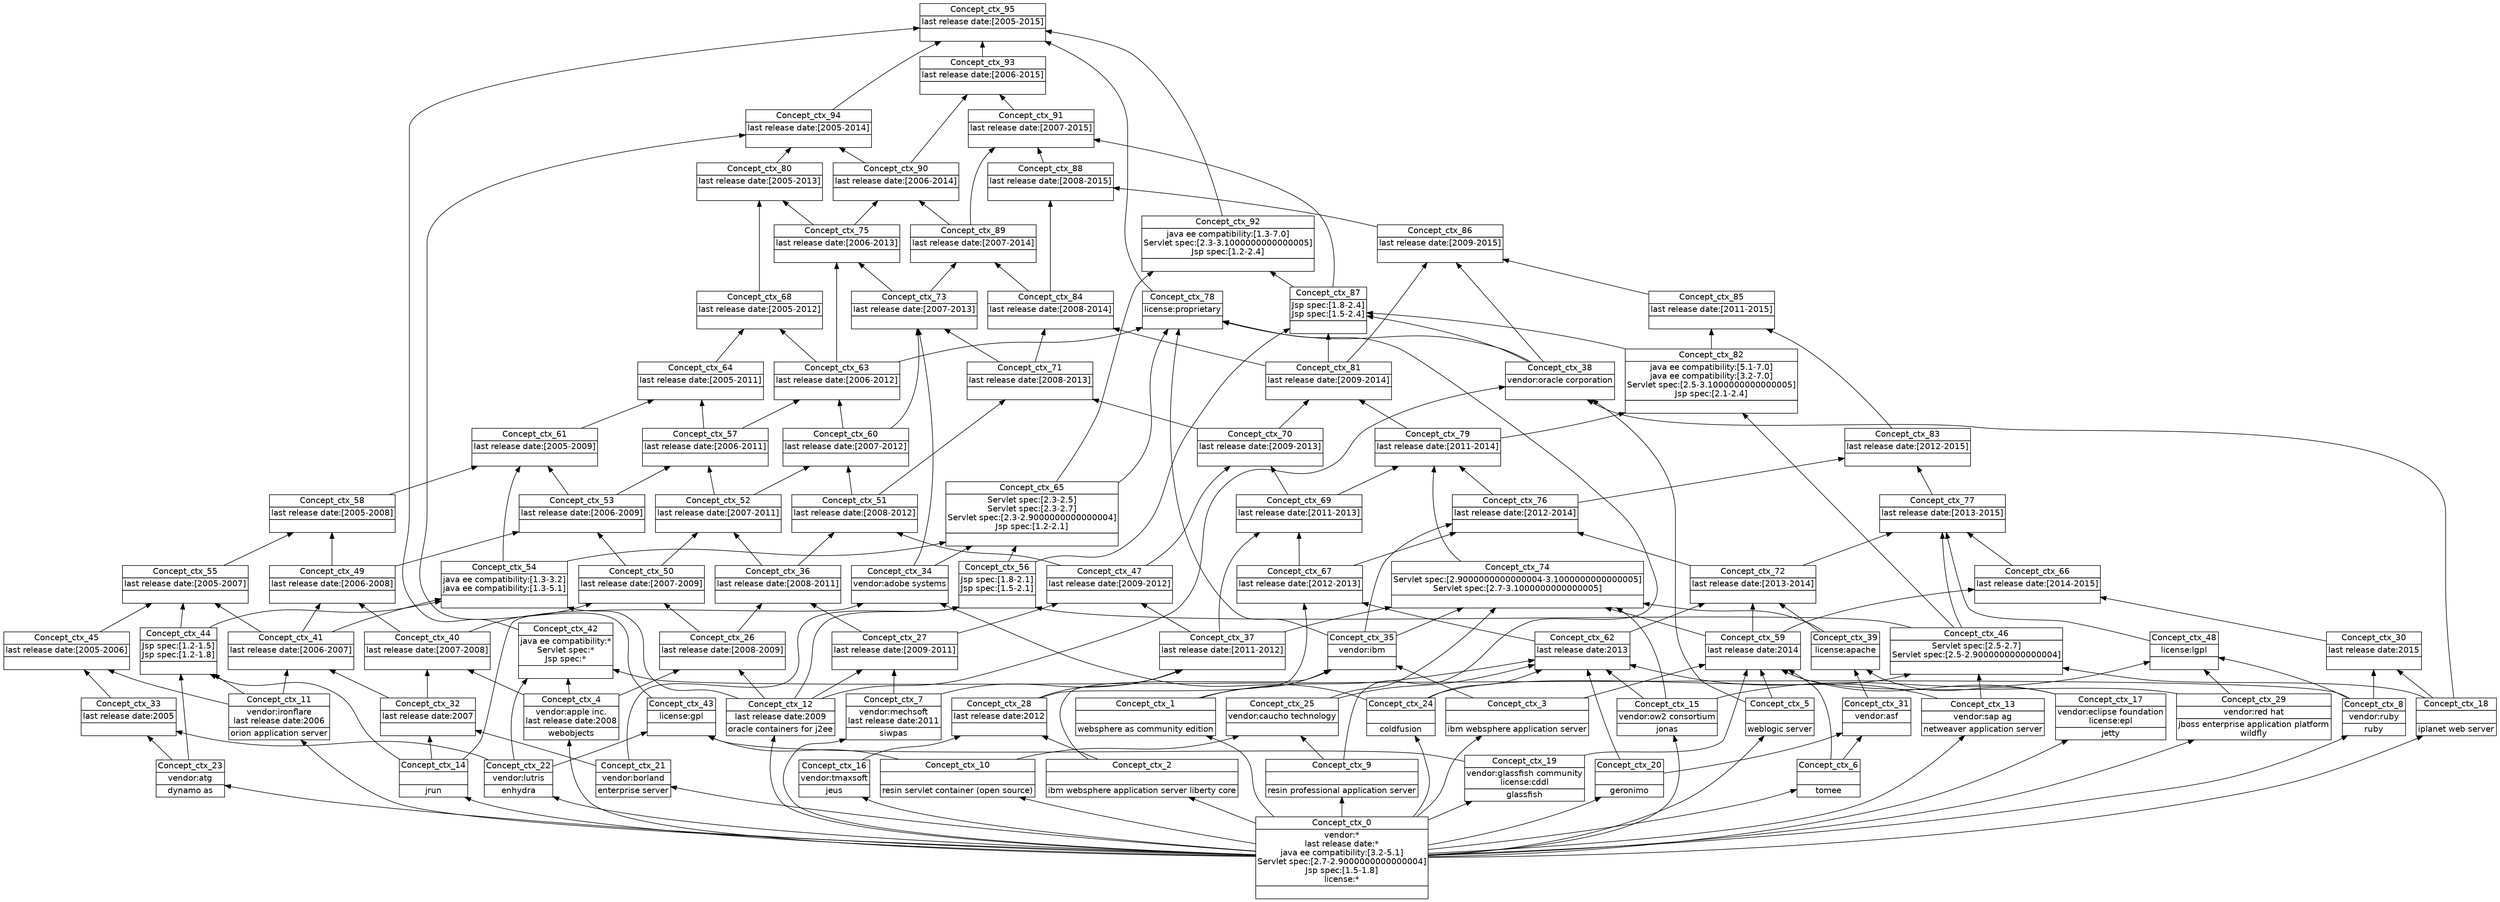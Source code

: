 digraph G { 
	rankdir=BT;
	margin=0;
	node [margin="0.03,0.03",fontname="DejaVu Sans"];
	ranksep=0.3;
	nodesep=0.2;
//graph[label="name:ctx,concept number:96,object number:26,attribute number:111"
116 [shape=none,label=<<table border="0" cellborder="1" cellspacing="0" port="p"><tr><td>Concept_ctx_0</td></tr><tr><td>vendor:*<br/>last release date:*<br/>java ee compatibility:[3.2-5.1]<br/>Servlet spec:[2.7-2.9000000000000004]<br/>Jsp spec:[1.5-1.8]<br/>license:*<br/></td></tr><tr><td><br/></td></tr></table>>];
100 [shape=none,label=<<table border="0" cellborder="1" cellspacing="0" port="p"><tr><td>Concept_ctx_22</td></tr><tr><td>vendor:lutris<br/></td></tr><tr><td>enhydra<br/></td></tr></table>>];
101 [shape=none,label=<<table border="0" cellborder="1" cellspacing="0" port="p"><tr><td>Concept_ctx_21</td></tr><tr><td>vendor:borland<br/></td></tr><tr><td>enterprise server<br/></td></tr></table>>];
103 [shape=none,label=<<table border="0" cellborder="1" cellspacing="0" port="p"><tr><td>Concept_ctx_19</td></tr><tr><td>vendor:glassfish community<br/>license:cddl<br/></td></tr><tr><td>glassfish<br/></td></tr></table>>];
106 [shape=none,label=<<table border="0" cellborder="1" cellspacing="0" port="p"><tr><td>Concept_ctx_17</td></tr><tr><td>vendor:eclipse foundation<br/>license:epl<br/></td></tr><tr><td>jetty<br/></td></tr></table>>];
107 [shape=none,label=<<table border="0" cellborder="1" cellspacing="0" port="p"><tr><td>Concept_ctx_16</td></tr><tr><td>vendor:tmaxsoft<br/></td></tr><tr><td>jeus<br/></td></tr></table>>];
108 [shape=none,label=<<table border="0" cellborder="1" cellspacing="0" port="p"><tr><td>Concept_ctx_15</td></tr><tr><td>vendor:ow2 consortium<br/></td></tr><tr><td>jonas<br/></td></tr></table>>];
109 [shape=none,label=<<table border="0" cellborder="1" cellspacing="0" port="p"><tr><td>Concept_ctx_13</td></tr><tr><td>vendor:sap ag<br/></td></tr><tr><td>netweaver application server<br/></td></tr></table>>];
110 [shape=none,label=<<table border="0" cellborder="1" cellspacing="0" port="p"><tr><td>Concept_ctx_11</td></tr><tr><td>vendor:ironflare<br/>last release date:2006<br/></td></tr><tr><td>orion application server<br/></td></tr></table>>];
112 [shape=none,label=<<table border="0" cellborder="1" cellspacing="0" port="p"><tr><td>Concept_ctx_8</td></tr><tr><td>vendor:ruby<br/></td></tr><tr><td>ruby<br/></td></tr></table>>];
113 [shape=none,label=<<table border="0" cellborder="1" cellspacing="0" port="p"><tr><td>Concept_ctx_7</td></tr><tr><td>vendor:mechsoft<br/>last release date:2011<br/></td></tr><tr><td>siwpas<br/></td></tr></table>>];
114 [shape=none,label=<<table border="0" cellborder="1" cellspacing="0" port="p"><tr><td>Concept_ctx_4</td></tr><tr><td>vendor:apple inc.<br/>last release date:2008<br/></td></tr><tr><td>webobjects<br/></td></tr></table>>];
118 [shape=none,label=<<table border="0" cellborder="1" cellspacing="0" port="p"><tr><td>Concept_ctx_14</td></tr><tr><td><br/></td></tr><tr><td>jrun<br/></td></tr></table>>];
120 [shape=none,label=<<table border="0" cellborder="1" cellspacing="0" port="p"><tr><td>Concept_ctx_12</td></tr><tr><td>last release date:2009<br/></td></tr><tr><td>oracle containers for j2ee<br/></td></tr></table>>];
121 [shape=none,label=<<table border="0" cellborder="1" cellspacing="0" port="p"><tr><td>Concept_ctx_2</td></tr><tr><td><br/></td></tr><tr><td>ibm websphere application server liberty core<br/></td></tr></table>>];
123 [shape=none,label=<<table border="0" cellborder="1" cellspacing="0" port="p"><tr><td>Concept_ctx_20</td></tr><tr><td><br/></td></tr><tr><td>geronimo<br/></td></tr></table>>];
124 [shape=none,label=<<table border="0" cellborder="1" cellspacing="0" port="p"><tr><td>Concept_ctx_24</td></tr><tr><td><br/></td></tr><tr><td>coldfusion<br/></td></tr></table>>];
125 [shape=none,label=<<table border="0" cellborder="1" cellspacing="0" port="p"><tr><td>Concept_ctx_1</td></tr><tr><td><br/></td></tr><tr><td>websphere as community edition<br/></td></tr></table>>];
127 [shape=none,label=<<table border="0" cellborder="1" cellspacing="0" port="p"><tr><td>Concept_ctx_6</td></tr><tr><td><br/></td></tr><tr><td>tomee<br/></td></tr></table>>];
128 [shape=none,label=<<table border="0" cellborder="1" cellspacing="0" port="p"><tr><td>Concept_ctx_5</td></tr><tr><td><br/></td></tr><tr><td>weblogic server<br/></td></tr></table>>];
129 [shape=none,label=<<table border="0" cellborder="1" cellspacing="0" port="p"><tr><td>Concept_ctx_3</td></tr><tr><td><br/></td></tr><tr><td>ibm websphere application server<br/></td></tr></table>>];
131 [shape=none,label=<<table border="0" cellborder="1" cellspacing="0" port="p"><tr><td>Concept_ctx_18</td></tr><tr><td><br/></td></tr><tr><td>iplanet web server<br/></td></tr></table>>];
188 [shape=none,label=<<table border="0" cellborder="1" cellspacing="0" port="p"><tr><td>Concept_ctx_9</td></tr><tr><td><br/></td></tr><tr><td>resin professional application server<br/></td></tr></table>>];
190 [shape=none,label=<<table border="0" cellborder="1" cellspacing="0" port="p"><tr><td>Concept_ctx_10</td></tr><tr><td><br/></td></tr><tr><td>resin servlet container (open source)<br/></td></tr></table>>];
99 [shape=none,label=<<table border="0" cellborder="1" cellspacing="0" port="p"><tr><td>Concept_ctx_23</td></tr><tr><td>vendor:atg<br/></td></tr><tr><td>dynamo as<br/></td></tr></table>>];
102 [shape=none,label=<<table border="0" cellborder="1" cellspacing="0" port="p"><tr><td>Concept_ctx_31</td></tr><tr><td>vendor:asf<br/></td></tr><tr><td><br/></td></tr></table>>];
105 [shape=none,label=<<table border="0" cellborder="1" cellspacing="0" port="p"><tr><td>Concept_ctx_29</td></tr><tr><td>vendor:red hat<br/></td></tr><tr><td>jboss enterprise application platform<br/>wildfly<br/></td></tr></table>>];
111 [shape=none,label=<<table border="0" cellborder="1" cellspacing="0" port="p"><tr><td>Concept_ctx_25</td></tr><tr><td>vendor:caucho technology<br/></td></tr><tr><td><br/></td></tr></table>>];
117 [shape=none,label=<<table border="0" cellborder="1" cellspacing="0" port="p"><tr><td>Concept_ctx_33</td></tr><tr><td>last release date:2005<br/></td></tr><tr><td><br/></td></tr></table>>];
119 [shape=none,label=<<table border="0" cellborder="1" cellspacing="0" port="p"><tr><td>Concept_ctx_32</td></tr><tr><td>last release date:2007<br/></td></tr><tr><td><br/></td></tr></table>>];
122 [shape=none,label=<<table border="0" cellborder="1" cellspacing="0" port="p"><tr><td>Concept_ctx_28</td></tr><tr><td>last release date:2012<br/></td></tr><tr><td><br/></td></tr></table>>];
132 [shape=none,label=<<table border="0" cellborder="1" cellspacing="0" port="p"><tr><td>Concept_ctx_30</td></tr><tr><td>last release date:2015<br/></td></tr><tr><td><br/></td></tr></table>>];
136 [shape=none,label=<<table border="0" cellborder="1" cellspacing="0" port="p"><tr><td>Concept_ctx_26</td></tr><tr><td>last release date:[2008-2009]<br/></td></tr><tr><td><br/></td></tr></table>>];
137 [shape=none,label=<<table border="0" cellborder="1" cellspacing="0" port="p"><tr><td>Concept_ctx_27</td></tr><tr><td>last release date:[2009-2011]<br/></td></tr><tr><td><br/></td></tr></table>>];
98 [shape=none,label=<<table border="0" cellborder="1" cellspacing="0" port="p"><tr><td>Concept_ctx_34</td></tr><tr><td>vendor:adobe systems<br/></td></tr><tr><td><br/></td></tr></table>>];
104 [shape=none,label=<<table border="0" cellborder="1" cellspacing="0" port="p"><tr><td>Concept_ctx_38</td></tr><tr><td>vendor:oracle corporation<br/></td></tr><tr><td><br/></td></tr></table>>];
115 [shape=none,label=<<table border="0" cellborder="1" cellspacing="0" port="p"><tr><td>Concept_ctx_35</td></tr><tr><td>vendor:ibm<br/></td></tr><tr><td><br/></td></tr></table>>];
133 [shape=none,label=<<table border="0" cellborder="1" cellspacing="0" port="p"><tr><td>Concept_ctx_45</td></tr><tr><td>last release date:[2005-2006]<br/></td></tr><tr><td><br/></td></tr></table>>];
134 [shape=none,label=<<table border="0" cellborder="1" cellspacing="0" port="p"><tr><td>Concept_ctx_41</td></tr><tr><td>last release date:[2006-2007]<br/></td></tr><tr><td><br/></td></tr></table>>];
135 [shape=none,label=<<table border="0" cellborder="1" cellspacing="0" port="p"><tr><td>Concept_ctx_40</td></tr><tr><td>last release date:[2007-2008]<br/></td></tr><tr><td><br/></td></tr></table>>];
138 [shape=none,label=<<table border="0" cellborder="1" cellspacing="0" port="p"><tr><td>Concept_ctx_37</td></tr><tr><td>last release date:[2011-2012]<br/></td></tr><tr><td><br/></td></tr></table>>];
145 [shape=none,label=<<table border="0" cellborder="1" cellspacing="0" port="p"><tr><td>Concept_ctx_36</td></tr><tr><td>last release date:[2008-2011]<br/></td></tr><tr><td><br/></td></tr></table>>];
181 [shape=none,label=<<table border="0" cellborder="1" cellspacing="0" port="p"><tr><td>Concept_ctx_42</td></tr><tr><td>java ee compatibility:*<br/>Servlet spec:*<br/>Jsp spec:*<br/></td></tr><tr><td><br/></td></tr></table>>];
183 [shape=none,label=<<table border="0" cellborder="1" cellspacing="0" port="p"><tr><td>Concept_ctx_46</td></tr><tr><td>Servlet spec:[2.5-2.7]<br/>Servlet spec:[2.5-2.9000000000000004]<br/></td></tr><tr><td><br/></td></tr></table>>];
185 [shape=none,label=<<table border="0" cellborder="1" cellspacing="0" port="p"><tr><td>Concept_ctx_44</td></tr><tr><td>Jsp spec:[1.2-1.5]<br/>Jsp spec:[1.2-1.8]<br/></td></tr><tr><td><br/></td></tr></table>>];
191 [shape=none,label=<<table border="0" cellborder="1" cellspacing="0" port="p"><tr><td>Concept_ctx_43</td></tr><tr><td>license:gpl<br/></td></tr><tr><td><br/></td></tr></table>>];
192 [shape=none,label=<<table border="0" cellborder="1" cellspacing="0" port="p"><tr><td>Concept_ctx_39</td></tr><tr><td>license:apache<br/></td></tr><tr><td><br/></td></tr></table>>];
143 [shape=none,label=<<table border="0" cellborder="1" cellspacing="0" port="p"><tr><td>Concept_ctx_49</td></tr><tr><td>last release date:[2006-2008]<br/></td></tr><tr><td><br/></td></tr></table>>];
144 [shape=none,label=<<table border="0" cellborder="1" cellspacing="0" port="p"><tr><td>Concept_ctx_50</td></tr><tr><td>last release date:[2007-2009]<br/></td></tr><tr><td><br/></td></tr></table>>];
146 [shape=none,label=<<table border="0" cellborder="1" cellspacing="0" port="p"><tr><td>Concept_ctx_47</td></tr><tr><td>last release date:[2009-2012]<br/></td></tr><tr><td><br/></td></tr></table>>];
193 [shape=none,label=<<table border="0" cellborder="1" cellspacing="0" port="p"><tr><td>Concept_ctx_48</td></tr><tr><td>license:lgpl<br/></td></tr><tr><td><br/></td></tr></table>>];
142 [shape=none,label=<<table border="0" cellborder="1" cellspacing="0" port="p"><tr><td>Concept_ctx_55</td></tr><tr><td>last release date:[2005-2007]<br/></td></tr><tr><td><br/></td></tr></table>>];
151 [shape=none,label=<<table border="0" cellborder="1" cellspacing="0" port="p"><tr><td>Concept_ctx_53</td></tr><tr><td>last release date:[2006-2009]<br/></td></tr><tr><td><br/></td></tr></table>>];
152 [shape=none,label=<<table border="0" cellborder="1" cellspacing="0" port="p"><tr><td>Concept_ctx_52</td></tr><tr><td>last release date:[2007-2011]<br/></td></tr><tr><td><br/></td></tr></table>>];
153 [shape=none,label=<<table border="0" cellborder="1" cellspacing="0" port="p"><tr><td>Concept_ctx_51</td></tr><tr><td>last release date:[2008-2012]<br/></td></tr><tr><td><br/></td></tr></table>>];
178 [shape=none,label=<<table border="0" cellborder="1" cellspacing="0" port="p"><tr><td>Concept_ctx_54</td></tr><tr><td>java ee compatibility:[1.3-3.2]<br/>java ee compatibility:[1.3-5.1]<br/></td></tr><tr><td><br/></td></tr></table>>];
186 [shape=none,label=<<table border="0" cellborder="1" cellspacing="0" port="p"><tr><td>Concept_ctx_56</td></tr><tr><td>Jsp spec:[1.8-2.1]<br/>Jsp spec:[1.5-2.1]<br/></td></tr><tr><td><br/></td></tr></table>>];
150 [shape=none,label=<<table border="0" cellborder="1" cellspacing="0" port="p"><tr><td>Concept_ctx_58</td></tr><tr><td>last release date:[2005-2008]<br/></td></tr><tr><td><br/></td></tr></table>>];
158 [shape=none,label=<<table border="0" cellborder="1" cellspacing="0" port="p"><tr><td>Concept_ctx_57</td></tr><tr><td>last release date:[2006-2011]<br/></td></tr><tr><td><br/></td></tr></table>>];
126 [shape=none,label=<<table border="0" cellborder="1" cellspacing="0" port="p"><tr><td>Concept_ctx_62</td></tr><tr><td>last release date:2013<br/></td></tr><tr><td><br/></td></tr></table>>];
130 [shape=none,label=<<table border="0" cellborder="1" cellspacing="0" port="p"><tr><td>Concept_ctx_59</td></tr><tr><td>last release date:2014<br/></td></tr><tr><td><br/></td></tr></table>>];
157 [shape=none,label=<<table border="0" cellborder="1" cellspacing="0" port="p"><tr><td>Concept_ctx_61</td></tr><tr><td>last release date:[2005-2009]<br/></td></tr><tr><td><br/></td></tr></table>>];
159 [shape=none,label=<<table border="0" cellborder="1" cellspacing="0" port="p"><tr><td>Concept_ctx_60</td></tr><tr><td>last release date:[2007-2012]<br/></td></tr><tr><td><br/></td></tr></table>>];
163 [shape=none,label=<<table border="0" cellborder="1" cellspacing="0" port="p"><tr><td>Concept_ctx_64</td></tr><tr><td>last release date:[2005-2011]<br/></td></tr><tr><td><br/></td></tr></table>>];
164 [shape=none,label=<<table border="0" cellborder="1" cellspacing="0" port="p"><tr><td>Concept_ctx_63</td></tr><tr><td>last release date:[2006-2012]<br/></td></tr><tr><td><br/></td></tr></table>>];
182 [shape=none,label=<<table border="0" cellborder="1" cellspacing="0" port="p"><tr><td>Concept_ctx_65</td></tr><tr><td>Servlet spec:[2.3-2.5]<br/>Servlet spec:[2.3-2.7]<br/>Servlet spec:[2.3-2.9000000000000004]<br/>Jsp spec:[1.2-2.1]<br/></td></tr><tr><td><br/></td></tr></table>>];
139 [shape=none,label=<<table border="0" cellborder="1" cellspacing="0" port="p"><tr><td>Concept_ctx_67</td></tr><tr><td>last release date:[2012-2013]<br/></td></tr><tr><td><br/></td></tr></table>>];
141 [shape=none,label=<<table border="0" cellborder="1" cellspacing="0" port="p"><tr><td>Concept_ctx_66</td></tr><tr><td>last release date:[2014-2015]<br/></td></tr><tr><td><br/></td></tr></table>>];
147 [shape=none,label=<<table border="0" cellborder="1" cellspacing="0" port="p"><tr><td>Concept_ctx_69</td></tr><tr><td>last release date:[2011-2013]<br/></td></tr><tr><td><br/></td></tr></table>>];
168 [shape=none,label=<<table border="0" cellborder="1" cellspacing="0" port="p"><tr><td>Concept_ctx_68</td></tr><tr><td>last release date:[2005-2012]<br/></td></tr><tr><td><br/></td></tr></table>>];
154 [shape=none,label=<<table border="0" cellborder="1" cellspacing="0" port="p"><tr><td>Concept_ctx_70</td></tr><tr><td>last release date:[2009-2013]<br/></td></tr><tr><td><br/></td></tr></table>>];
160 [shape=none,label=<<table border="0" cellborder="1" cellspacing="0" port="p"><tr><td>Concept_ctx_71</td></tr><tr><td>last release date:[2008-2013]<br/></td></tr><tr><td><br/></td></tr></table>>];
140 [shape=none,label=<<table border="0" cellborder="1" cellspacing="0" port="p"><tr><td>Concept_ctx_72</td></tr><tr><td>last release date:[2013-2014]<br/></td></tr><tr><td><br/></td></tr></table>>];
165 [shape=none,label=<<table border="0" cellborder="1" cellspacing="0" port="p"><tr><td>Concept_ctx_73</td></tr><tr><td>last release date:[2007-2013]<br/></td></tr><tr><td><br/></td></tr></table>>];
169 [shape=none,label=<<table border="0" cellborder="1" cellspacing="0" port="p"><tr><td>Concept_ctx_75</td></tr><tr><td>last release date:[2006-2013]<br/></td></tr><tr><td><br/></td></tr></table>>];
184 [shape=none,label=<<table border="0" cellborder="1" cellspacing="0" port="p"><tr><td>Concept_ctx_74</td></tr><tr><td>Servlet spec:[2.9000000000000004-3.1000000000000005]<br/>Servlet spec:[2.7-3.1000000000000005]<br/></td></tr><tr><td><br/></td></tr></table>>];
148 [shape=none,label=<<table border="0" cellborder="1" cellspacing="0" port="p"><tr><td>Concept_ctx_76</td></tr><tr><td>last release date:[2012-2014]<br/></td></tr><tr><td><br/></td></tr></table>>];
149 [shape=none,label=<<table border="0" cellborder="1" cellspacing="0" port="p"><tr><td>Concept_ctx_77</td></tr><tr><td>last release date:[2013-2015]<br/></td></tr><tr><td><br/></td></tr></table>>];
189 [shape=none,label=<<table border="0" cellborder="1" cellspacing="0" port="p"><tr><td>Concept_ctx_78</td></tr><tr><td>license:proprietary<br/></td></tr><tr><td><br/></td></tr></table>>];
155 [shape=none,label=<<table border="0" cellborder="1" cellspacing="0" port="p"><tr><td>Concept_ctx_79</td></tr><tr><td>last release date:[2011-2014]<br/></td></tr><tr><td><br/></td></tr></table>>];
172 [shape=none,label=<<table border="0" cellborder="1" cellspacing="0" port="p"><tr><td>Concept_ctx_80</td></tr><tr><td>last release date:[2005-2013]<br/></td></tr><tr><td><br/></td></tr></table>>];
156 [shape=none,label=<<table border="0" cellborder="1" cellspacing="0" port="p"><tr><td>Concept_ctx_83</td></tr><tr><td>last release date:[2012-2015]<br/></td></tr><tr><td><br/></td></tr></table>>];
161 [shape=none,label=<<table border="0" cellborder="1" cellspacing="0" port="p"><tr><td>Concept_ctx_81</td></tr><tr><td>last release date:[2009-2014]<br/></td></tr><tr><td><br/></td></tr></table>>];
179 [shape=none,label=<<table border="0" cellborder="1" cellspacing="0" port="p"><tr><td>Concept_ctx_82</td></tr><tr><td>java ee compatibility:[5.1-7.0]<br/>java ee compatibility:[3.2-7.0]<br/>Servlet spec:[2.5-3.1000000000000005]<br/>Jsp spec:[2.1-2.4]<br/></td></tr><tr><td><br/></td></tr></table>>];
162 [shape=none,label=<<table border="0" cellborder="1" cellspacing="0" port="p"><tr><td>Concept_ctx_85</td></tr><tr><td>last release date:[2011-2015]<br/></td></tr><tr><td><br/></td></tr></table>>];
166 [shape=none,label=<<table border="0" cellborder="1" cellspacing="0" port="p"><tr><td>Concept_ctx_84</td></tr><tr><td>last release date:[2008-2014]<br/></td></tr><tr><td><br/></td></tr></table>>];
167 [shape=none,label=<<table border="0" cellborder="1" cellspacing="0" port="p"><tr><td>Concept_ctx_86</td></tr><tr><td>last release date:[2009-2015]<br/></td></tr><tr><td><br/></td></tr></table>>];
187 [shape=none,label=<<table border="0" cellborder="1" cellspacing="0" port="p"><tr><td>Concept_ctx_87</td></tr><tr><td>Jsp spec:[1.8-2.4]<br/>Jsp spec:[1.5-2.4]<br/></td></tr><tr><td><br/></td></tr></table>>];
170 [shape=none,label=<<table border="0" cellborder="1" cellspacing="0" port="p"><tr><td>Concept_ctx_89</td></tr><tr><td>last release date:[2007-2014]<br/></td></tr><tr><td><br/></td></tr></table>>];
171 [shape=none,label=<<table border="0" cellborder="1" cellspacing="0" port="p"><tr><td>Concept_ctx_88</td></tr><tr><td>last release date:[2008-2015]<br/></td></tr><tr><td><br/></td></tr></table>>];
173 [shape=none,label=<<table border="0" cellborder="1" cellspacing="0" port="p"><tr><td>Concept_ctx_90</td></tr><tr><td>last release date:[2006-2014]<br/></td></tr><tr><td><br/></td></tr></table>>];
174 [shape=none,label=<<table border="0" cellborder="1" cellspacing="0" port="p"><tr><td>Concept_ctx_91</td></tr><tr><td>last release date:[2007-2015]<br/></td></tr><tr><td><br/></td></tr></table>>];
180 [shape=none,label=<<table border="0" cellborder="1" cellspacing="0" port="p"><tr><td>Concept_ctx_92</td></tr><tr><td>java ee compatibility:[1.3-7.0]<br/>Servlet spec:[2.3-3.1000000000000005]<br/>Jsp spec:[1.2-2.4]<br/></td></tr><tr><td><br/></td></tr></table>>];
175 [shape=none,label=<<table border="0" cellborder="1" cellspacing="0" port="p"><tr><td>Concept_ctx_94</td></tr><tr><td>last release date:[2005-2014]<br/></td></tr><tr><td><br/></td></tr></table>>];
176 [shape=none,label=<<table border="0" cellborder="1" cellspacing="0" port="p"><tr><td>Concept_ctx_93</td></tr><tr><td>last release date:[2006-2015]<br/></td></tr><tr><td><br/></td></tr></table>>];
177 [shape=none,label=<<table border="0" cellborder="1" cellspacing="0" port="p"><tr><td>Concept_ctx_95</td></tr><tr><td>last release date:[2005-2015]<br/></td></tr><tr><td><br/></td></tr></table>>];
	116:p -> 100:p
	116:p -> 101:p
	116:p -> 103:p
	116:p -> 106:p
	116:p -> 107:p
	116:p -> 108:p
	116:p -> 109:p
	116:p -> 110:p
	116:p -> 112:p
	116:p -> 113:p
	116:p -> 114:p
	116:p -> 118:p
	116:p -> 120:p
	116:p -> 121:p
	116:p -> 123:p
	116:p -> 124:p
	116:p -> 125:p
	116:p -> 127:p
	116:p -> 128:p
	116:p -> 129:p
	116:p -> 131:p
	116:p -> 188:p
	116:p -> 190:p
	116:p -> 99:p
	123:p -> 102:p
	127:p -> 102:p
	116:p -> 105:p
	188:p -> 111:p
	190:p -> 111:p
	100:p -> 117:p
	99:p -> 117:p
	101:p -> 119:p
	118:p -> 119:p
	121:p -> 122:p
	107:p -> 122:p
	131:p -> 132:p
	112:p -> 132:p
	120:p -> 136:p
	114:p -> 136:p
	120:p -> 137:p
	113:p -> 137:p
	124:p -> 98:p
	118:p -> 98:p
	120:p -> 104:p
	128:p -> 104:p
	131:p -> 104:p
	121:p -> 115:p
	125:p -> 115:p
	129:p -> 115:p
	117:p -> 133:p
	110:p -> 133:p
	119:p -> 134:p
	110:p -> 134:p
	119:p -> 135:p
	114:p -> 135:p
	122:p -> 138:p
	113:p -> 138:p
	136:p -> 145:p
	137:p -> 145:p
	100:p -> 181:p
	112:p -> 181:p
	114:p -> 181:p
	109:p -> 183:p
	124:p -> 183:p
	131:p -> 183:p
	118:p -> 185:p
	99:p -> 185:p
	110:p -> 185:p
	103:p -> 191:p
	100:p -> 191:p
	190:p -> 191:p
	106:p -> 192:p
	102:p -> 192:p
	134:p -> 143:p
	135:p -> 143:p
	136:p -> 144:p
	135:p -> 144:p
	137:p -> 146:p
	138:p -> 146:p
	105:p -> 193:p
	108:p -> 193:p
	112:p -> 193:p
	133:p -> 142:p
	134:p -> 142:p
	185:p -> 142:p
	143:p -> 151:p
	144:p -> 151:p
	144:p -> 152:p
	145:p -> 152:p
	146:p -> 153:p
	145:p -> 153:p
	134:p -> 178:p
	120:p -> 178:p
	185:p -> 178:p
	183:p -> 186:p
	101:p -> 186:p
	120:p -> 186:p
	143:p -> 150:p
	142:p -> 150:p
	151:p -> 158:p
	152:p -> 158:p
	123:p -> 126:p
	111:p -> 126:p
	125:p -> 126:p
	108:p -> 126:p
	109:p -> 126:p
	124:p -> 126:p
	103:p -> 130:p
	128:p -> 130:p
	129:p -> 130:p
	127:p -> 130:p
	106:p -> 130:p
	105:p -> 130:p
	151:p -> 157:p
	178:p -> 157:p
	150:p -> 157:p
	152:p -> 159:p
	153:p -> 159:p
	157:p -> 163:p
	158:p -> 163:p
	158:p -> 164:p
	159:p -> 164:p
	178:p -> 182:p
	98:p -> 182:p
	186:p -> 182:p
	122:p -> 139:p
	126:p -> 139:p
	132:p -> 141:p
	130:p -> 141:p
	139:p -> 147:p
	138:p -> 147:p
	164:p -> 168:p
	163:p -> 168:p
	146:p -> 154:p
	147:p -> 154:p
	153:p -> 160:p
	154:p -> 160:p
	126:p -> 140:p
	192:p -> 140:p
	130:p -> 140:p
	98:p -> 165:p
	160:p -> 165:p
	159:p -> 165:p
	164:p -> 169:p
	165:p -> 169:p
	111:p -> 184:p
	115:p -> 184:p
	192:p -> 184:p
	130:p -> 184:p
	138:p -> 184:p
	108:p -> 184:p
	140:p -> 148:p
	115:p -> 148:p
	139:p -> 148:p
	141:p -> 149:p
	140:p -> 149:p
	193:p -> 149:p
	183:p -> 149:p
	164:p -> 189:p
	188:p -> 189:p
	182:p -> 189:p
	115:p -> 189:p
	104:p -> 189:p
	147:p -> 155:p
	184:p -> 155:p
	148:p -> 155:p
	168:p -> 172:p
	169:p -> 172:p
	148:p -> 156:p
	149:p -> 156:p
	155:p -> 161:p
	154:p -> 161:p
	183:p -> 179:p
	155:p -> 179:p
	179:p -> 162:p
	156:p -> 162:p
	161:p -> 166:p
	160:p -> 166:p
	162:p -> 167:p
	104:p -> 167:p
	161:p -> 167:p
	179:p -> 187:p
	186:p -> 187:p
	104:p -> 187:p
	161:p -> 187:p
	166:p -> 170:p
	165:p -> 170:p
	166:p -> 171:p
	167:p -> 171:p
	169:p -> 173:p
	170:p -> 173:p
	187:p -> 174:p
	170:p -> 174:p
	171:p -> 174:p
	182:p -> 180:p
	187:p -> 180:p
	191:p -> 175:p
	173:p -> 175:p
	172:p -> 175:p
	173:p -> 176:p
	174:p -> 176:p
	189:p -> 177:p
	175:p -> 177:p
	180:p -> 177:p
	181:p -> 177:p
	176:p -> 177:p
}